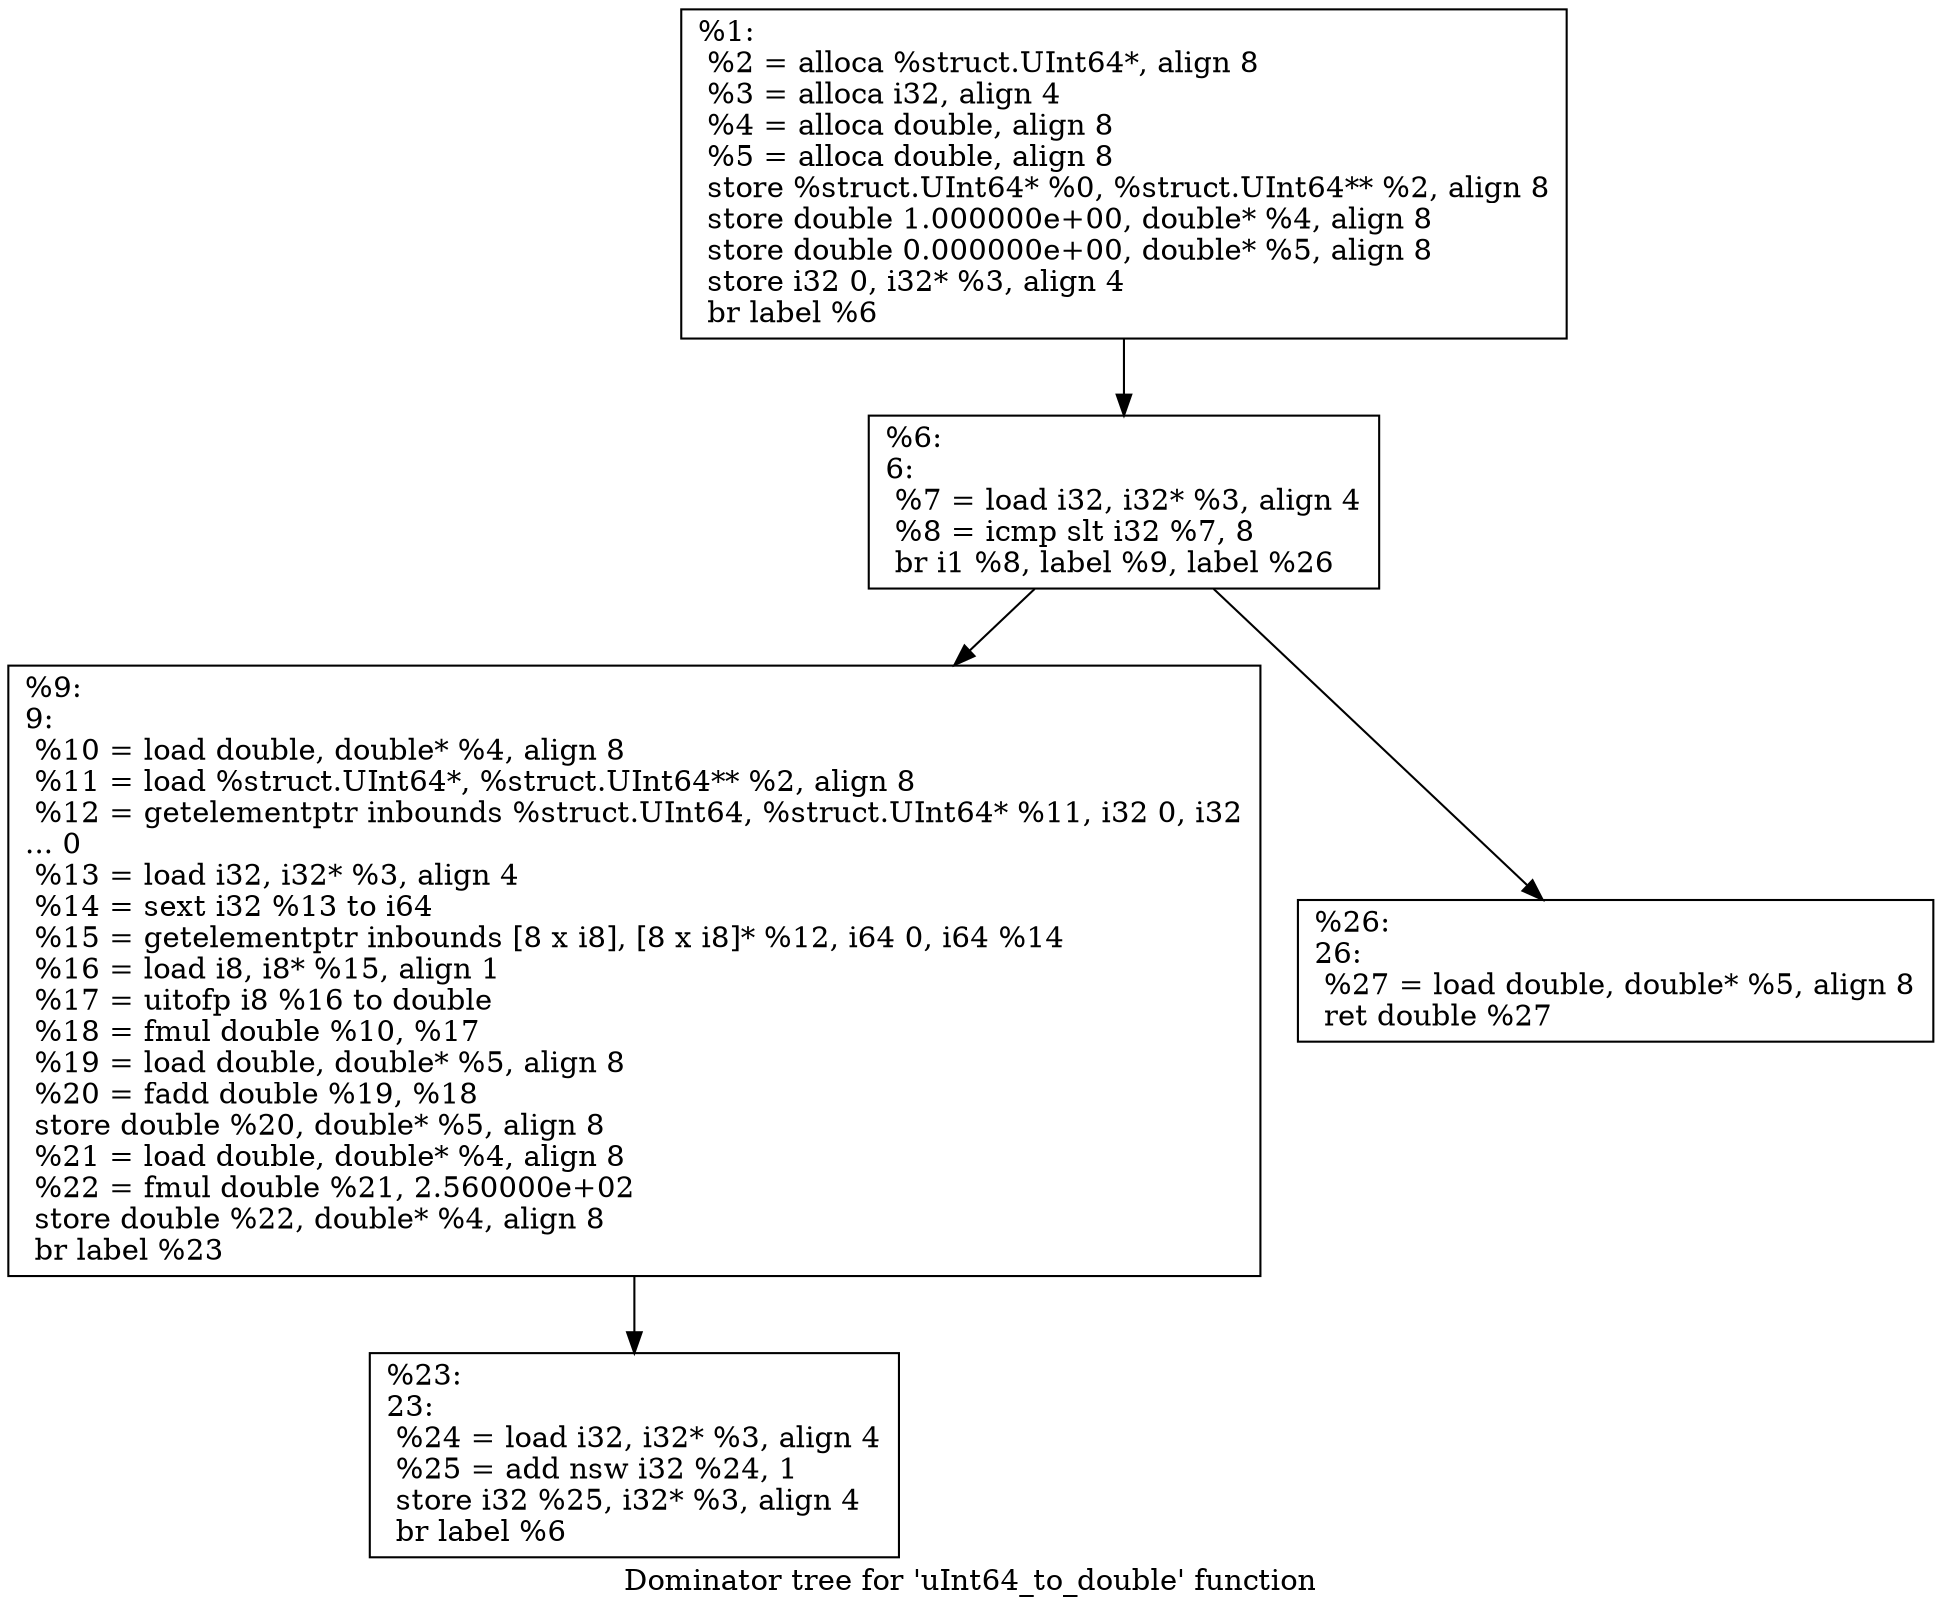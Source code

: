 digraph "Dominator tree for 'uInt64_to_double' function" {
	label="Dominator tree for 'uInt64_to_double' function";

	Node0xda47e0 [shape=record,label="{%1:\l  %2 = alloca %struct.UInt64*, align 8\l  %3 = alloca i32, align 4\l  %4 = alloca double, align 8\l  %5 = alloca double, align 8\l  store %struct.UInt64* %0, %struct.UInt64** %2, align 8\l  store double 1.000000e+00, double* %4, align 8\l  store double 0.000000e+00, double* %5, align 8\l  store i32 0, i32* %3, align 4\l  br label %6\l}"];
	Node0xda47e0 -> Node0xdabc20;
	Node0xdabc20 [shape=record,label="{%6:\l6:                                                \l  %7 = load i32, i32* %3, align 4\l  %8 = icmp slt i32 %7, 8\l  br i1 %8, label %9, label %26\l}"];
	Node0xdabc20 -> Node0xda8f40;
	Node0xdabc20 -> Node0xdaf470;
	Node0xda8f40 [shape=record,label="{%9:\l9:                                                \l  %10 = load double, double* %4, align 8\l  %11 = load %struct.UInt64*, %struct.UInt64** %2, align 8\l  %12 = getelementptr inbounds %struct.UInt64, %struct.UInt64* %11, i32 0, i32\l... 0\l  %13 = load i32, i32* %3, align 4\l  %14 = sext i32 %13 to i64\l  %15 = getelementptr inbounds [8 x i8], [8 x i8]* %12, i64 0, i64 %14\l  %16 = load i8, i8* %15, align 1\l  %17 = uitofp i8 %16 to double\l  %18 = fmul double %10, %17\l  %19 = load double, double* %5, align 8\l  %20 = fadd double %19, %18\l  store double %20, double* %5, align 8\l  %21 = load double, double* %4, align 8\l  %22 = fmul double %21, 2.560000e+02\l  store double %22, double* %4, align 8\l  br label %23\l}"];
	Node0xda8f40 -> Node0x9e33e0;
	Node0x9e33e0 [shape=record,label="{%23:\l23:                                               \l  %24 = load i32, i32* %3, align 4\l  %25 = add nsw i32 %24, 1\l  store i32 %25, i32* %3, align 4\l  br label %6\l}"];
	Node0xdaf470 [shape=record,label="{%26:\l26:                                               \l  %27 = load double, double* %5, align 8\l  ret double %27\l}"];
}
